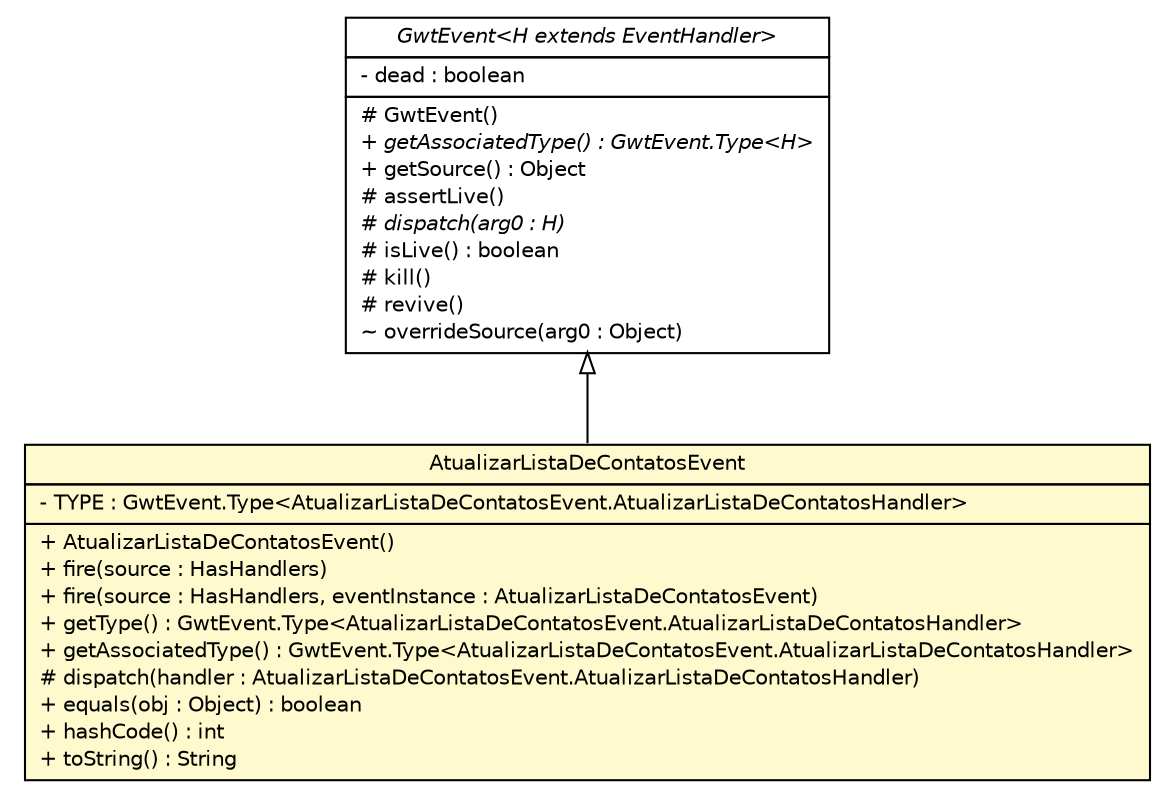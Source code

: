 #!/usr/local/bin/dot
#
# Class diagram 
# Generated by UMLGraph version 5.1 (http://www.umlgraph.org/)
#

digraph G {
	edge [fontname="Helvetica",fontsize=10,labelfontname="Helvetica",labelfontsize=10];
	node [fontname="Helvetica",fontsize=10,shape=plaintext];
	nodesep=0.25;
	ranksep=0.5;
	// br.net.meditec.client.events.AtualizarListaDeContatosEvent
	c3033 [label=<<table title="br.net.meditec.client.events.AtualizarListaDeContatosEvent" border="0" cellborder="1" cellspacing="0" cellpadding="2" port="p" bgcolor="lemonChiffon" href="./AtualizarListaDeContatosEvent.html">
		<tr><td><table border="0" cellspacing="0" cellpadding="1">
<tr><td align="center" balign="center"> AtualizarListaDeContatosEvent </td></tr>
		</table></td></tr>
		<tr><td><table border="0" cellspacing="0" cellpadding="1">
<tr><td align="left" balign="left"> - TYPE : GwtEvent.Type&lt;AtualizarListaDeContatosEvent.AtualizarListaDeContatosHandler&gt; </td></tr>
		</table></td></tr>
		<tr><td><table border="0" cellspacing="0" cellpadding="1">
<tr><td align="left" balign="left"> + AtualizarListaDeContatosEvent() </td></tr>
<tr><td align="left" balign="left"> + fire(source : HasHandlers) </td></tr>
<tr><td align="left" balign="left"> + fire(source : HasHandlers, eventInstance : AtualizarListaDeContatosEvent) </td></tr>
<tr><td align="left" balign="left"> + getType() : GwtEvent.Type&lt;AtualizarListaDeContatosEvent.AtualizarListaDeContatosHandler&gt; </td></tr>
<tr><td align="left" balign="left"> + getAssociatedType() : GwtEvent.Type&lt;AtualizarListaDeContatosEvent.AtualizarListaDeContatosHandler&gt; </td></tr>
<tr><td align="left" balign="left"> # dispatch(handler : AtualizarListaDeContatosEvent.AtualizarListaDeContatosHandler) </td></tr>
<tr><td align="left" balign="left"> + equals(obj : Object) : boolean </td></tr>
<tr><td align="left" balign="left"> + hashCode() : int </td></tr>
<tr><td align="left" balign="left"> + toString() : String </td></tr>
		</table></td></tr>
		</table>>, fontname="Helvetica", fontcolor="black", fontsize=10.0];
	//br.net.meditec.client.events.AtualizarListaDeContatosEvent extends com.google.gwt.event.shared.GwtEvent<br.net.meditec.client.events.AtualizarListaDeContatosEvent.AtualizarListaDeContatosHandler>
	c3088:p -> c3033:p [dir=back,arrowtail=empty];
	// com.google.gwt.event.shared.GwtEvent<H extends com.google.gwt.event.shared.EventHandler>
	c3088 [label=<<table title="com.google.gwt.event.shared.GwtEvent" border="0" cellborder="1" cellspacing="0" cellpadding="2" port="p" href="http://java.sun.com/j2se/1.4.2/docs/api/com/google/gwt/event/shared/GwtEvent.html">
		<tr><td><table border="0" cellspacing="0" cellpadding="1">
<tr><td align="center" balign="center"><font face="Helvetica-Oblique"> GwtEvent&lt;H extends EventHandler&gt; </font></td></tr>
		</table></td></tr>
		<tr><td><table border="0" cellspacing="0" cellpadding="1">
<tr><td align="left" balign="left"> - dead : boolean </td></tr>
		</table></td></tr>
		<tr><td><table border="0" cellspacing="0" cellpadding="1">
<tr><td align="left" balign="left"> # GwtEvent() </td></tr>
<tr><td align="left" balign="left"><font face="Helvetica-Oblique" point-size="10.0"> + getAssociatedType() : GwtEvent.Type&lt;H&gt; </font></td></tr>
<tr><td align="left" balign="left"> + getSource() : Object </td></tr>
<tr><td align="left" balign="left"> # assertLive() </td></tr>
<tr><td align="left" balign="left"><font face="Helvetica-Oblique" point-size="10.0"> # dispatch(arg0 : H) </font></td></tr>
<tr><td align="left" balign="left"> # isLive() : boolean </td></tr>
<tr><td align="left" balign="left"> # kill() </td></tr>
<tr><td align="left" balign="left"> # revive() </td></tr>
<tr><td align="left" balign="left"> ~ overrideSource(arg0 : Object) </td></tr>
		</table></td></tr>
		</table>>, fontname="Helvetica", fontcolor="black", fontsize=10.0];
}

